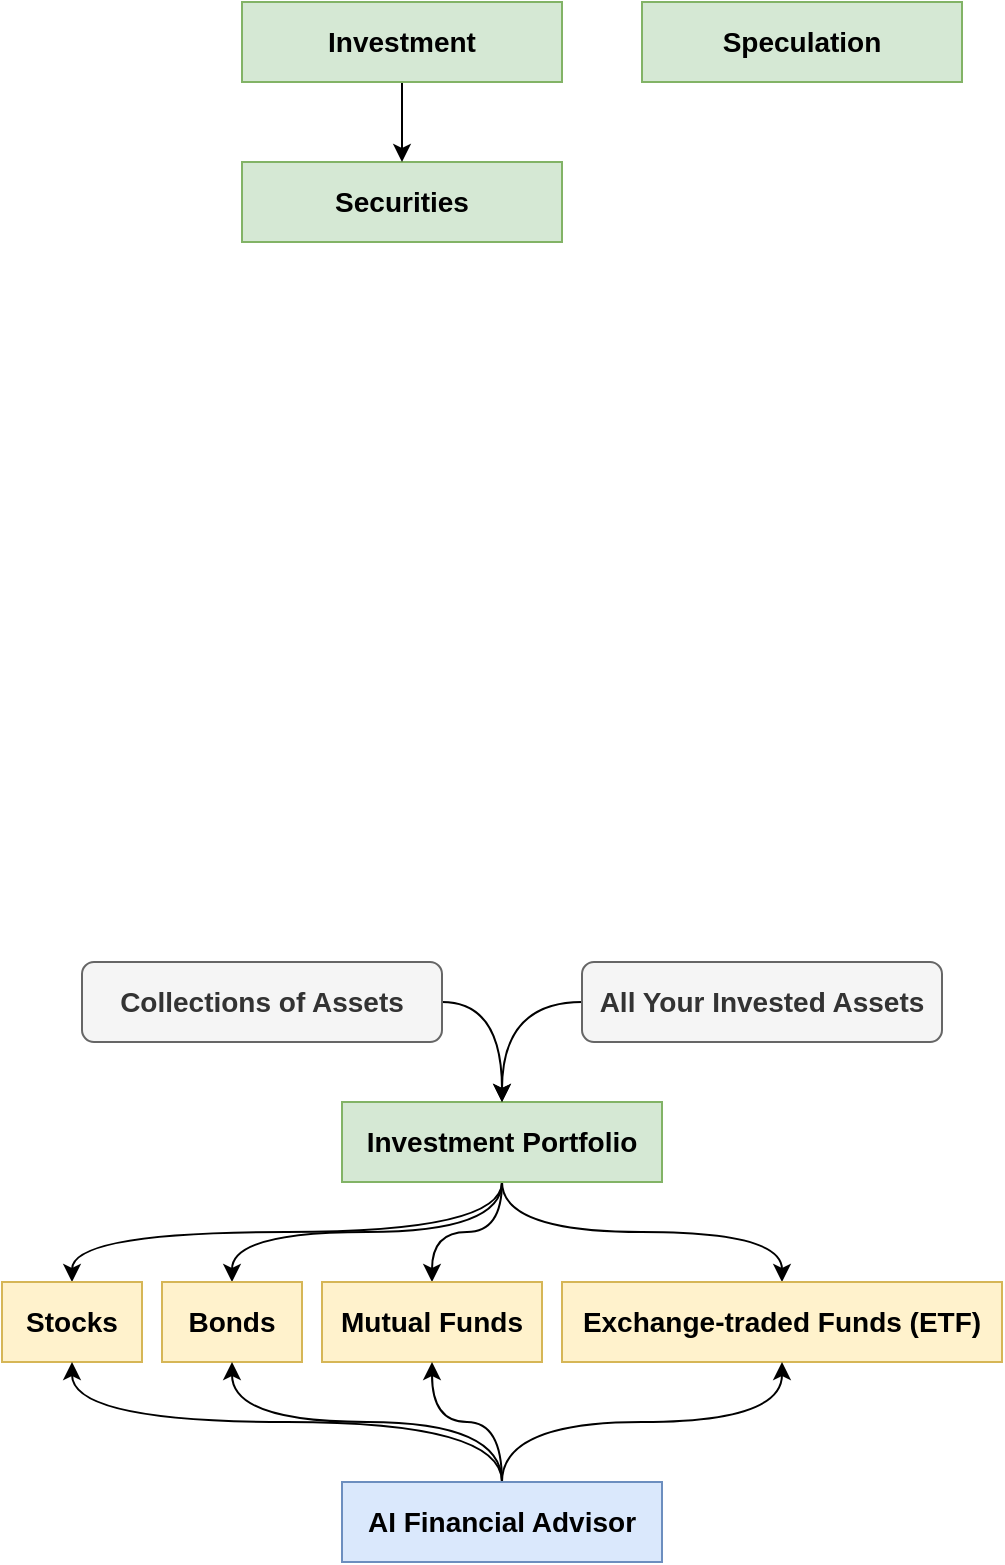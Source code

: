 <mxfile version="16.1.2" type="device"><diagram id="zMg-CfX--_lSQgYgxgsP" name="Page-1"><mxGraphModel dx="1718" dy="1653" grid="1" gridSize="10" guides="1" tooltips="1" connect="1" arrows="1" fold="1" page="1" pageScale="1" pageWidth="850" pageHeight="1100" math="0" shadow="0"><root><mxCell id="0"/><mxCell id="1" parent="0"/><mxCell id="GGzd8-XTlWPwCRWKgGyx-1" style="edgeStyle=orthogonalEdgeStyle;curved=1;orthogonalLoop=1;jettySize=auto;html=1;exitX=0.5;exitY=1;exitDx=0;exitDy=0;" edge="1" parent="1" source="GGzd8-XTlWPwCRWKgGyx-5" target="GGzd8-XTlWPwCRWKgGyx-10"><mxGeometry relative="1" as="geometry"/></mxCell><mxCell id="GGzd8-XTlWPwCRWKgGyx-2" style="edgeStyle=orthogonalEdgeStyle;curved=1;orthogonalLoop=1;jettySize=auto;html=1;exitX=0.5;exitY=1;exitDx=0;exitDy=0;" edge="1" parent="1" source="GGzd8-XTlWPwCRWKgGyx-5" target="GGzd8-XTlWPwCRWKgGyx-13"><mxGeometry relative="1" as="geometry"/></mxCell><mxCell id="GGzd8-XTlWPwCRWKgGyx-3" style="edgeStyle=orthogonalEdgeStyle;curved=1;orthogonalLoop=1;jettySize=auto;html=1;exitX=0.5;exitY=1;exitDx=0;exitDy=0;entryX=0.5;entryY=0;entryDx=0;entryDy=0;" edge="1" parent="1" source="GGzd8-XTlWPwCRWKgGyx-5" target="GGzd8-XTlWPwCRWKgGyx-11"><mxGeometry relative="1" as="geometry"/></mxCell><mxCell id="GGzd8-XTlWPwCRWKgGyx-4" style="edgeStyle=orthogonalEdgeStyle;curved=1;orthogonalLoop=1;jettySize=auto;html=1;exitX=0.5;exitY=1;exitDx=0;exitDy=0;" edge="1" parent="1" source="GGzd8-XTlWPwCRWKgGyx-5" target="GGzd8-XTlWPwCRWKgGyx-12"><mxGeometry relative="1" as="geometry"/></mxCell><mxCell id="GGzd8-XTlWPwCRWKgGyx-5" value="&lt;span style=&quot;font-size: 14px&quot;&gt;&lt;b&gt;Investment Portfolio&lt;/b&gt;&lt;/span&gt;" style="rounded=0;whiteSpace=wrap;html=1;fillColor=#d5e8d4;strokeColor=#82b366;" vertex="1" parent="1"><mxGeometry x="-550" y="-330" width="160" height="40" as="geometry"/></mxCell><mxCell id="GGzd8-XTlWPwCRWKgGyx-6" style="edgeStyle=orthogonalEdgeStyle;curved=1;orthogonalLoop=1;jettySize=auto;html=1;exitX=0;exitY=0.5;exitDx=0;exitDy=0;" edge="1" parent="1" source="GGzd8-XTlWPwCRWKgGyx-7" target="GGzd8-XTlWPwCRWKgGyx-5"><mxGeometry relative="1" as="geometry"/></mxCell><mxCell id="GGzd8-XTlWPwCRWKgGyx-7" value="&lt;span style=&quot;font-size: 14px&quot;&gt;&lt;b&gt;All Your Invested Assets&lt;/b&gt;&lt;/span&gt;" style="rounded=1;whiteSpace=wrap;html=1;fillColor=#f5f5f5;strokeColor=#666666;fontColor=#333333;" vertex="1" parent="1"><mxGeometry x="-430" y="-400" width="180" height="40" as="geometry"/></mxCell><mxCell id="GGzd8-XTlWPwCRWKgGyx-8" style="edgeStyle=orthogonalEdgeStyle;curved=1;orthogonalLoop=1;jettySize=auto;html=1;exitX=1;exitY=0.5;exitDx=0;exitDy=0;entryX=0.5;entryY=0;entryDx=0;entryDy=0;" edge="1" parent="1" source="GGzd8-XTlWPwCRWKgGyx-9" target="GGzd8-XTlWPwCRWKgGyx-5"><mxGeometry relative="1" as="geometry"/></mxCell><mxCell id="GGzd8-XTlWPwCRWKgGyx-9" value="&lt;span style=&quot;font-size: 14px&quot;&gt;&lt;b&gt;Collections of Assets&lt;/b&gt;&lt;/span&gt;" style="rounded=1;whiteSpace=wrap;html=1;fillColor=#f5f5f5;strokeColor=#666666;fontColor=#333333;" vertex="1" parent="1"><mxGeometry x="-680" y="-400" width="180" height="40" as="geometry"/></mxCell><mxCell id="GGzd8-XTlWPwCRWKgGyx-10" value="&lt;span style=&quot;font-size: 14px&quot;&gt;&lt;b&gt;Stocks&lt;/b&gt;&lt;/span&gt;" style="rounded=0;whiteSpace=wrap;html=1;fillColor=#fff2cc;strokeColor=#d6b656;" vertex="1" parent="1"><mxGeometry x="-720" y="-240" width="70" height="40" as="geometry"/></mxCell><mxCell id="GGzd8-XTlWPwCRWKgGyx-11" value="&lt;span style=&quot;font-size: 14px&quot;&gt;&lt;b&gt;Bonds&lt;/b&gt;&lt;/span&gt;" style="rounded=0;whiteSpace=wrap;html=1;fillColor=#fff2cc;strokeColor=#d6b656;" vertex="1" parent="1"><mxGeometry x="-640" y="-240" width="70" height="40" as="geometry"/></mxCell><mxCell id="GGzd8-XTlWPwCRWKgGyx-12" value="&lt;span style=&quot;font-size: 14px&quot;&gt;&lt;b&gt;Mutual Funds&lt;/b&gt;&lt;/span&gt;" style="rounded=0;whiteSpace=wrap;html=1;fillColor=#fff2cc;strokeColor=#d6b656;" vertex="1" parent="1"><mxGeometry x="-560" y="-240" width="110" height="40" as="geometry"/></mxCell><mxCell id="GGzd8-XTlWPwCRWKgGyx-13" value="&lt;span style=&quot;font-size: 14px&quot;&gt;&lt;b&gt;Exchange-traded Funds (ETF)&lt;/b&gt;&lt;/span&gt;" style="rounded=0;whiteSpace=wrap;html=1;fillColor=#fff2cc;strokeColor=#d6b656;" vertex="1" parent="1"><mxGeometry x="-440" y="-240" width="220" height="40" as="geometry"/></mxCell><mxCell id="GGzd8-XTlWPwCRWKgGyx-14" style="edgeStyle=orthogonalEdgeStyle;curved=1;orthogonalLoop=1;jettySize=auto;html=1;exitX=0.5;exitY=0;exitDx=0;exitDy=0;" edge="1" parent="1" source="GGzd8-XTlWPwCRWKgGyx-18" target="GGzd8-XTlWPwCRWKgGyx-10"><mxGeometry relative="1" as="geometry"/></mxCell><mxCell id="GGzd8-XTlWPwCRWKgGyx-15" style="edgeStyle=orthogonalEdgeStyle;curved=1;orthogonalLoop=1;jettySize=auto;html=1;exitX=0.5;exitY=0;exitDx=0;exitDy=0;" edge="1" parent="1" source="GGzd8-XTlWPwCRWKgGyx-18" target="GGzd8-XTlWPwCRWKgGyx-11"><mxGeometry relative="1" as="geometry"/></mxCell><mxCell id="GGzd8-XTlWPwCRWKgGyx-16" style="edgeStyle=orthogonalEdgeStyle;curved=1;orthogonalLoop=1;jettySize=auto;html=1;exitX=0.5;exitY=0;exitDx=0;exitDy=0;" edge="1" parent="1" source="GGzd8-XTlWPwCRWKgGyx-18" target="GGzd8-XTlWPwCRWKgGyx-12"><mxGeometry relative="1" as="geometry"/></mxCell><mxCell id="GGzd8-XTlWPwCRWKgGyx-17" style="edgeStyle=orthogonalEdgeStyle;curved=1;orthogonalLoop=1;jettySize=auto;html=1;exitX=0.5;exitY=0;exitDx=0;exitDy=0;" edge="1" parent="1" source="GGzd8-XTlWPwCRWKgGyx-18" target="GGzd8-XTlWPwCRWKgGyx-13"><mxGeometry relative="1" as="geometry"/></mxCell><mxCell id="GGzd8-XTlWPwCRWKgGyx-18" value="&lt;span style=&quot;font-size: 14px&quot;&gt;&lt;b&gt;AI Financial Advisor&lt;/b&gt;&lt;/span&gt;" style="rounded=0;whiteSpace=wrap;html=1;fillColor=#dae8fc;strokeColor=#6c8ebf;" vertex="1" parent="1"><mxGeometry x="-550" y="-140" width="160" height="40" as="geometry"/></mxCell><mxCell id="GGzd8-XTlWPwCRWKgGyx-19" value="&lt;span style=&quot;font-size: 14px&quot;&gt;&lt;b&gt;Securities&lt;/b&gt;&lt;/span&gt;" style="rounded=0;whiteSpace=wrap;html=1;fillColor=#d5e8d4;strokeColor=#82b366;" vertex="1" parent="1"><mxGeometry x="-600" y="-800" width="160" height="40" as="geometry"/></mxCell><mxCell id="GGzd8-XTlWPwCRWKgGyx-22" style="edgeStyle=orthogonalEdgeStyle;rounded=0;orthogonalLoop=1;jettySize=auto;html=1;exitX=0.5;exitY=1;exitDx=0;exitDy=0;entryX=0.5;entryY=0;entryDx=0;entryDy=0;" edge="1" parent="1" source="GGzd8-XTlWPwCRWKgGyx-20" target="GGzd8-XTlWPwCRWKgGyx-19"><mxGeometry relative="1" as="geometry"/></mxCell><mxCell id="GGzd8-XTlWPwCRWKgGyx-20" value="&lt;span style=&quot;font-size: 14px&quot;&gt;&lt;b&gt;Investment&lt;/b&gt;&lt;/span&gt;" style="rounded=0;whiteSpace=wrap;html=1;fillColor=#d5e8d4;strokeColor=#82b366;" vertex="1" parent="1"><mxGeometry x="-600" y="-880" width="160" height="40" as="geometry"/></mxCell><mxCell id="GGzd8-XTlWPwCRWKgGyx-21" value="&lt;span style=&quot;font-size: 14px&quot;&gt;&lt;b&gt;Speculation&lt;/b&gt;&lt;/span&gt;" style="rounded=0;whiteSpace=wrap;html=1;fillColor=#d5e8d4;strokeColor=#82b366;" vertex="1" parent="1"><mxGeometry x="-400" y="-880" width="160" height="40" as="geometry"/></mxCell></root></mxGraphModel></diagram></mxfile>
